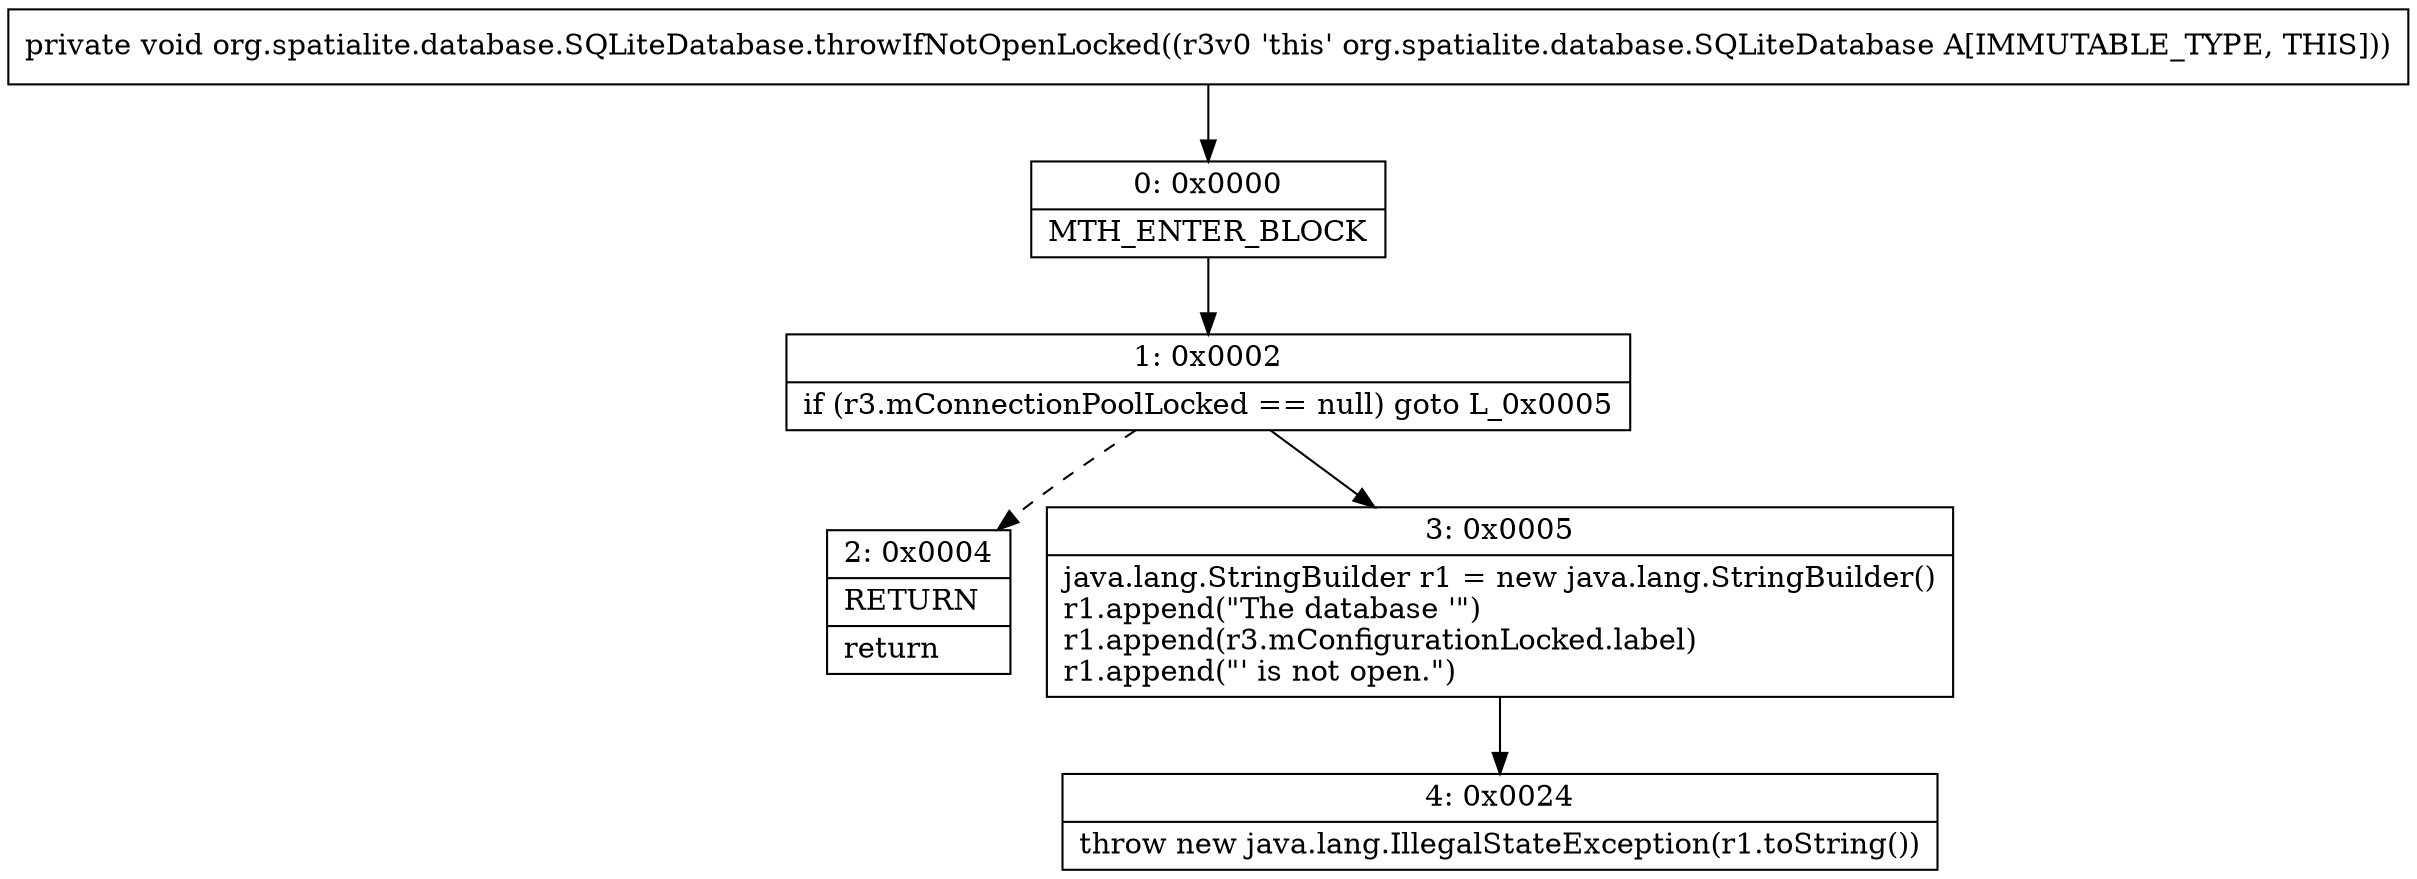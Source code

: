 digraph "CFG fororg.spatialite.database.SQLiteDatabase.throwIfNotOpenLocked()V" {
Node_0 [shape=record,label="{0\:\ 0x0000|MTH_ENTER_BLOCK\l}"];
Node_1 [shape=record,label="{1\:\ 0x0002|if (r3.mConnectionPoolLocked == null) goto L_0x0005\l}"];
Node_2 [shape=record,label="{2\:\ 0x0004|RETURN\l|return\l}"];
Node_3 [shape=record,label="{3\:\ 0x0005|java.lang.StringBuilder r1 = new java.lang.StringBuilder()\lr1.append(\"The database '\")\lr1.append(r3.mConfigurationLocked.label)\lr1.append(\"' is not open.\")\l}"];
Node_4 [shape=record,label="{4\:\ 0x0024|throw new java.lang.IllegalStateException(r1.toString())\l}"];
MethodNode[shape=record,label="{private void org.spatialite.database.SQLiteDatabase.throwIfNotOpenLocked((r3v0 'this' org.spatialite.database.SQLiteDatabase A[IMMUTABLE_TYPE, THIS])) }"];
MethodNode -> Node_0;
Node_0 -> Node_1;
Node_1 -> Node_2[style=dashed];
Node_1 -> Node_3;
Node_3 -> Node_4;
}

